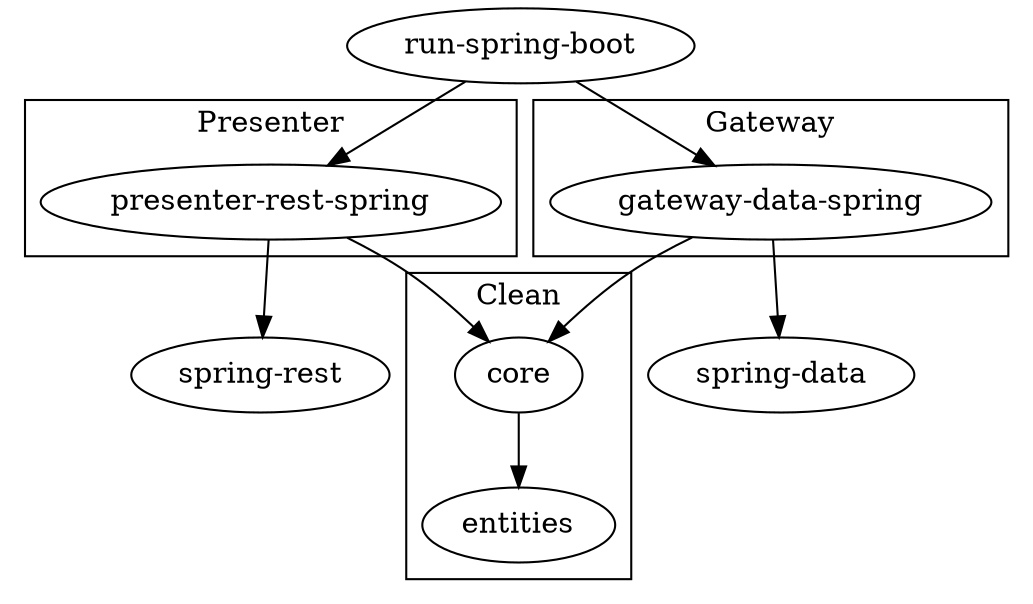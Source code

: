 digraph spring {
    subgraph cluster_clean {
    label="Clean";
    "core" -> "entities";
    }
    subgraph cluster_presenter {
    label="Presenter"
    "presenter-rest-spring" -> "core";
    }
    subgraph cluster_gateway {
    label="Gateway"
    "gateway-data-spring" -> "core";
    }
    "presenter-rest-spring" -> "spring-rest";
    "gateway-data-spring" -> "spring-data";
    "run-spring-boot" -> "presenter-rest-spring";
    "run-spring-boot" -> "gateway-data-spring";
}
